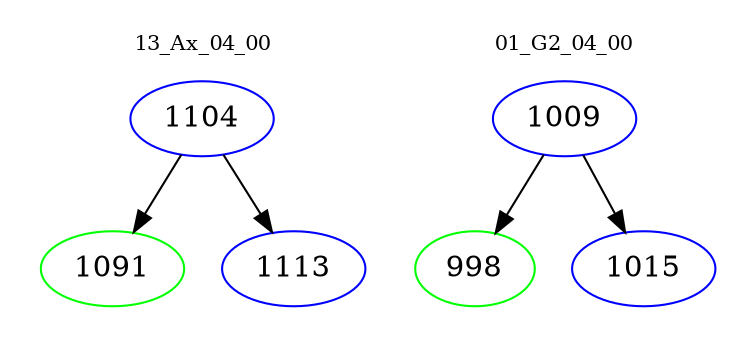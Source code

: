 digraph{
subgraph cluster_0 {
color = white
label = "13_Ax_04_00";
fontsize=10;
T0_1104 [label="1104", color="blue"]
T0_1104 -> T0_1091 [color="black"]
T0_1091 [label="1091", color="green"]
T0_1104 -> T0_1113 [color="black"]
T0_1113 [label="1113", color="blue"]
}
subgraph cluster_1 {
color = white
label = "01_G2_04_00";
fontsize=10;
T1_1009 [label="1009", color="blue"]
T1_1009 -> T1_998 [color="black"]
T1_998 [label="998", color="green"]
T1_1009 -> T1_1015 [color="black"]
T1_1015 [label="1015", color="blue"]
}
}
